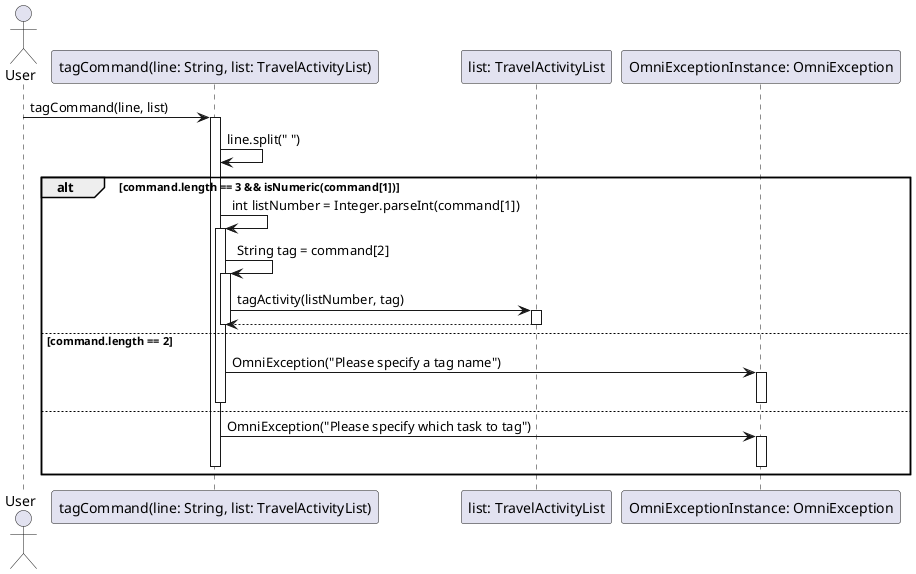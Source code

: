 @startuml
'https://plantuml.com/sequence-diagram

actor User

participant "tagCommand(line: String, list: TravelActivityList)" as tagCommandMethod
participant "list: TravelActivityList" as TravelActivityListInstance
participant "OmniExceptionInstance: OmniException" as OmniExceptionInstance

User -> tagCommandMethod: tagCommand(line, list)
activate tagCommandMethod

tagCommandMethod -> tagCommandMethod: line.split(" ")

alt command.length == 3 && isNumeric(command[1])
    tagCommandMethod -> tagCommandMethod: int listNumber = Integer.parseInt(command[1])
    activate tagCommandMethod

    tagCommandMethod -> tagCommandMethod: String tag = command[2]
    activate tagCommandMethod
    tagCommandMethod -> TravelActivityListInstance: tagActivity(listNumber, tag)
    activate TravelActivityListInstance 
    TravelActivityListInstance --> tagCommandMethod:
    deactivate TravelActivityListInstance
    deactivate tagCommandMethod

else command.length == 2
    tagCommandMethod -> OmniExceptionInstance: OmniException("Please specify a tag name")
    activate OmniExceptionInstance
    deactivate OmniExceptionInstance
    deactivate tagCommandMethod

else
    tagCommandMethod -> OmniExceptionInstance: OmniException("Please specify which task to tag")
    activate OmniExceptionInstance
    deactivate OmniExceptionInstance
    deactivate tagCommandMethod
end
@enduml